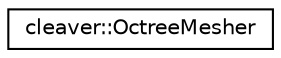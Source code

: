 digraph "Graphical Class Hierarchy"
{
  edge [fontname="Helvetica",fontsize="10",labelfontname="Helvetica",labelfontsize="10"];
  node [fontname="Helvetica",fontsize="10",shape=record];
  rankdir="LR";
  Node1 [label="cleaver::OctreeMesher",height=0.2,width=0.4,color="black", fillcolor="white", style="filled",URL="$classcleaver_1_1_octree_mesher.html"];
}
